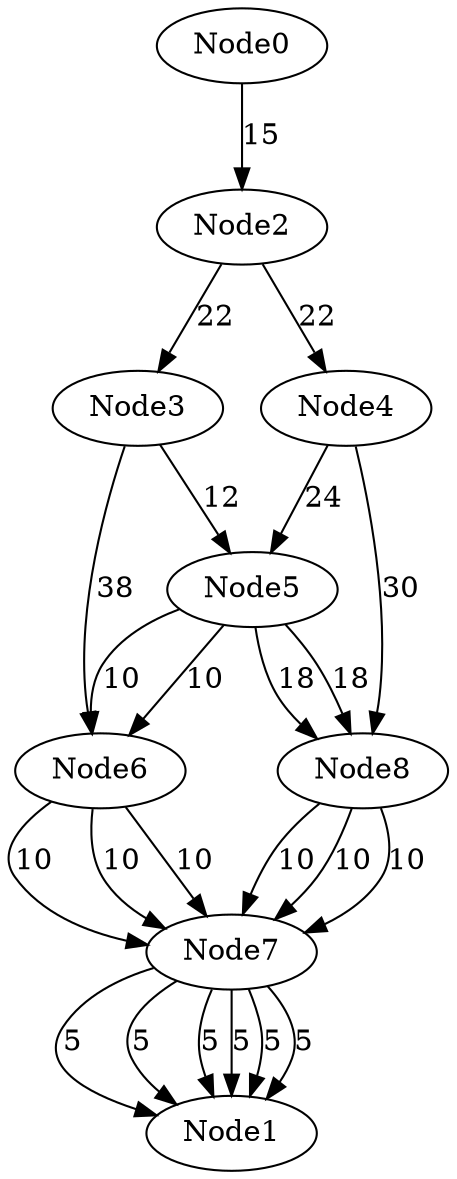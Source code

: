 digraph G {
	 Node0 -> Node2 [label="15"];
	 Node2 -> Node3 [label="22"];
	 Node2 -> Node4 [label="22"];
	 Node3 -> Node6 [label="38"];
	 Node3 -> Node5 [label="12"];
	 Node4 -> Node5 [label="24"];
	 Node4 -> Node8 [label="30"];
	 Node6 -> Node7 [label="10"];
	 Node5 -> Node6 [label="10"];
	 Node5 -> Node8 [label="18"];
	 Node5 -> Node6 [label="10"];
	 Node5 -> Node8 [label="18"];
	 Node8 -> Node7 [label="10"];
	 Node7 -> Node1 [label="5"];
	 Node6 -> Node7 [label="10"];
	 Node8 -> Node7 [label="10"];
	 Node6 -> Node7 [label="10"];
	 Node8 -> Node7 [label="10"];
	 Node7 -> Node1 [label="5"];
	 Node7 -> Node1 [label="5"];
	 Node7 -> Node1 [label="5"];
	 Node7 -> Node1 [label="5"];
	 Node7 -> Node1 [label="5"];
}
